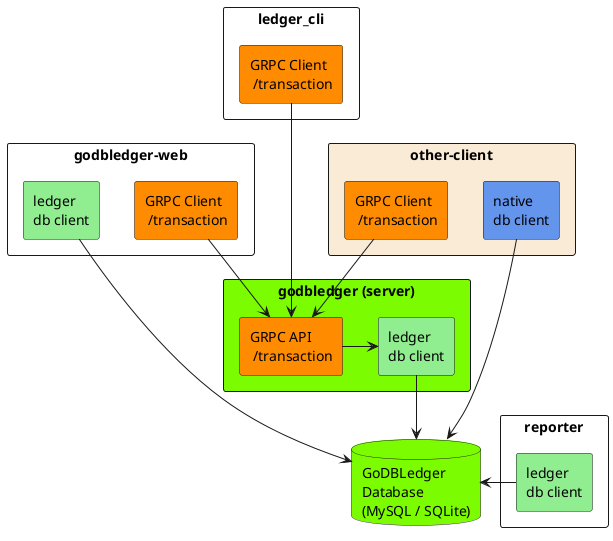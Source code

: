 @startuml

' GoDBLedger provides an API for data entry ensuring that
'            data entered into the underlying database are 
'            normalized into a structured schema
rectangle godbledgerServer as "godbledger (server)" #LawnGreen {
  rectangle serverDBClient as "ledger\ndb client" #LightGreen
  rectangle transactionAPI as "GRPC API\n /transaction" #Darkorange
}

' GoDBLedger database exposes the ledger data for consumption
'            by a reporter client
database db as "GoDBLedger\nDatabase\n(MySQL / SQLite)" #LawnGreen

' ledger_cli is a sample CLI client which demonstrates using the
'            Transaction GPRC API to enter a double-entry style
'            transaction into the system
rectangle ledger_cli as "ledger_cli" {
  rectangle ledgerCLITransactionClient as "GRPC Client\n /transaction" #Darkorange
}

' reporter is a sample CLI client which can render a few simple
'          financial reports directly from the underlying database
rectangle reporter as "reporter" {
  rectangle reporterDBClient as "ledger\ndb client" #LightGreen
}

' godbledger-web is an example of an independent web UI client
'                which provides read/write access over top of
'                the godbledger financial system
rectangle godbledgerWeb as "godbledger-web" {
  rectangle webDBClient as "ledger\ndb client" #LightGreen
  rectangle webTransactionClient as "GRPC Client\n /transaction" #Darkorange
}

' other-client is an example of another independent client app
'              which provides read/write access over top of
'              the godbledger financial system
rectangle otherClient as "other-client" #AntiqueWhite {
  rectangle otherDBClient as "native\ndb client" #CornflowerBlue
  rectangle otherTransactionClient as "GRPC Client\n /transaction" #Darkorange
}

' ' uncomment these lines to show that the transaction API and Client code
' ' is generated from a comon protobuf transaction definition
' rectangle protoTransaction as "protobuf:\n /transaction"
' protoTransaction ---> transactionAPI
' protoTransaction -up-> ledgerCLITransactionClient
' protoTransaction -up-> webTransactionClient
' protoTransaction -up-> otherTransactionClient

' godbledger (server) talks directly to the database
' and should be a proxy for all calls which send commands
' (i.e. writes) into the system
serverDBClient --> db

' ledger_cli talks only to the server API to enter transactions
ledgerCLITransactionClient ---> transactionAPI

' internally (inside the server) the transaction API uses the
' server's DB client to write transactions into the database
transactionAPI -right-> serverDBClient

' reporter talks directly to the database
' (read-only access should be sufficient)
reporterDBClient -right--> db

' a web client can import the godbledger 'ledger' package
' to talk directly to the ledger database using the server's
' ledger database connection logic
webDBClient --> db

' a web client can also import the server's GRPC clients (e.g
' /transaction) and use them to send new transactions into the
' system
webTransactionClient --> transactionAPI

' another client could use the 
otherDBClient --> db
otherTransactionClient --> transactionAPI

@enduml